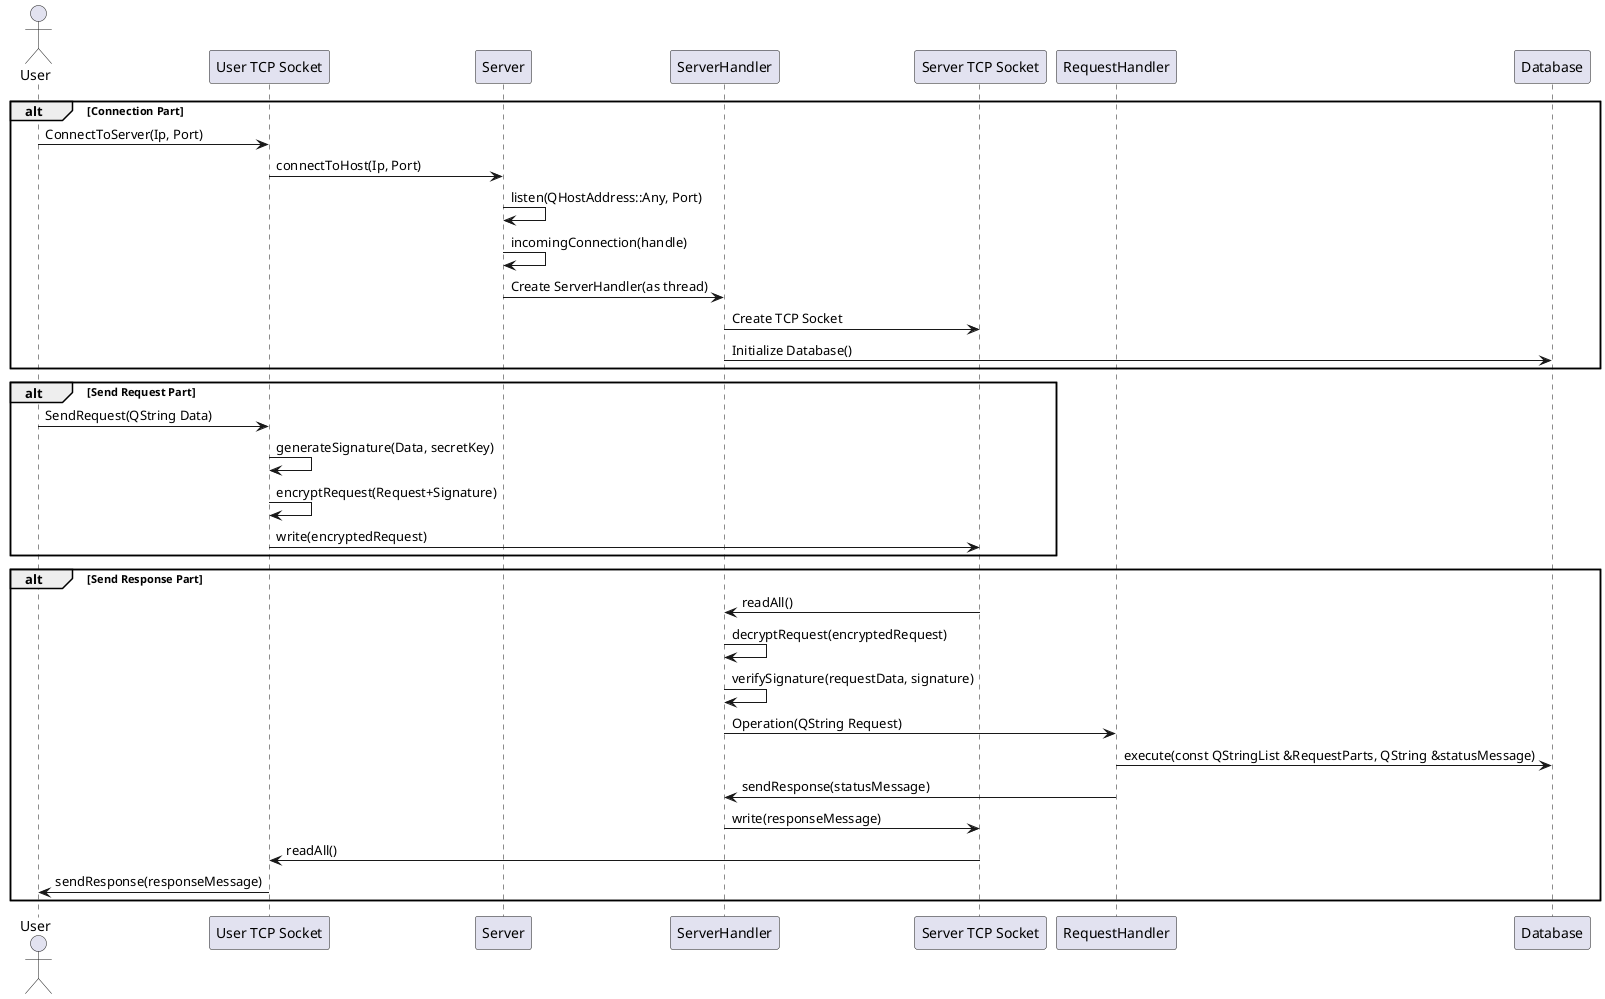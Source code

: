 @startuml
actor User
participant "User TCP Socket" as UserTCPSocket
participant Server
participant ServerHandler
participant "Server TCP Socket" as ServerTCPSocket
participant RequestHandler
participant Database

alt Connection Part
    User -> UserTCPSocket: ConnectToServer(Ip, Port)
    UserTCPSocket -> Server: connectToHost(Ip, Port)
    Server -> Server: listen(QHostAddress::Any, Port)
    Server -> Server: incomingConnection(handle)
    Server -> ServerHandler: Create ServerHandler(as thread)
    ServerHandler -> ServerTCPSocket: Create TCP Socket
    ServerHandler -> Database: Initialize Database()
end

alt Send Request Part
    User -> UserTCPSocket: SendRequest(QString Data)
    UserTCPSocket -> UserTCPSocket: generateSignature(Data, secretKey)
    UserTCPSocket -> UserTCPSocket: encryptRequest(Request+Signature)
    UserTCPSocket -> ServerTCPSocket: write(encryptedRequest)
end
alt Send Response Part
    ServerTCPSocket -> ServerHandler: readAll()
    ServerHandler -> ServerHandler: decryptRequest(encryptedRequest)
    ServerHandler -> ServerHandler: verifySignature(requestData, signature)
    ServerHandler -> RequestHandler: Operation(QString Request)
    RequestHandler -> Database: execute(const QStringList &RequestParts, QString &statusMessage)
    RequestHandler -> ServerHandler: sendResponse(statusMessage)
    ServerHandler -> ServerTCPSocket: write(responseMessage)
    ServerTCPSocket -> UserTCPSocket: readAll()
    UserTCPSocket -> User: sendResponse(responseMessage)
end

@enduml
